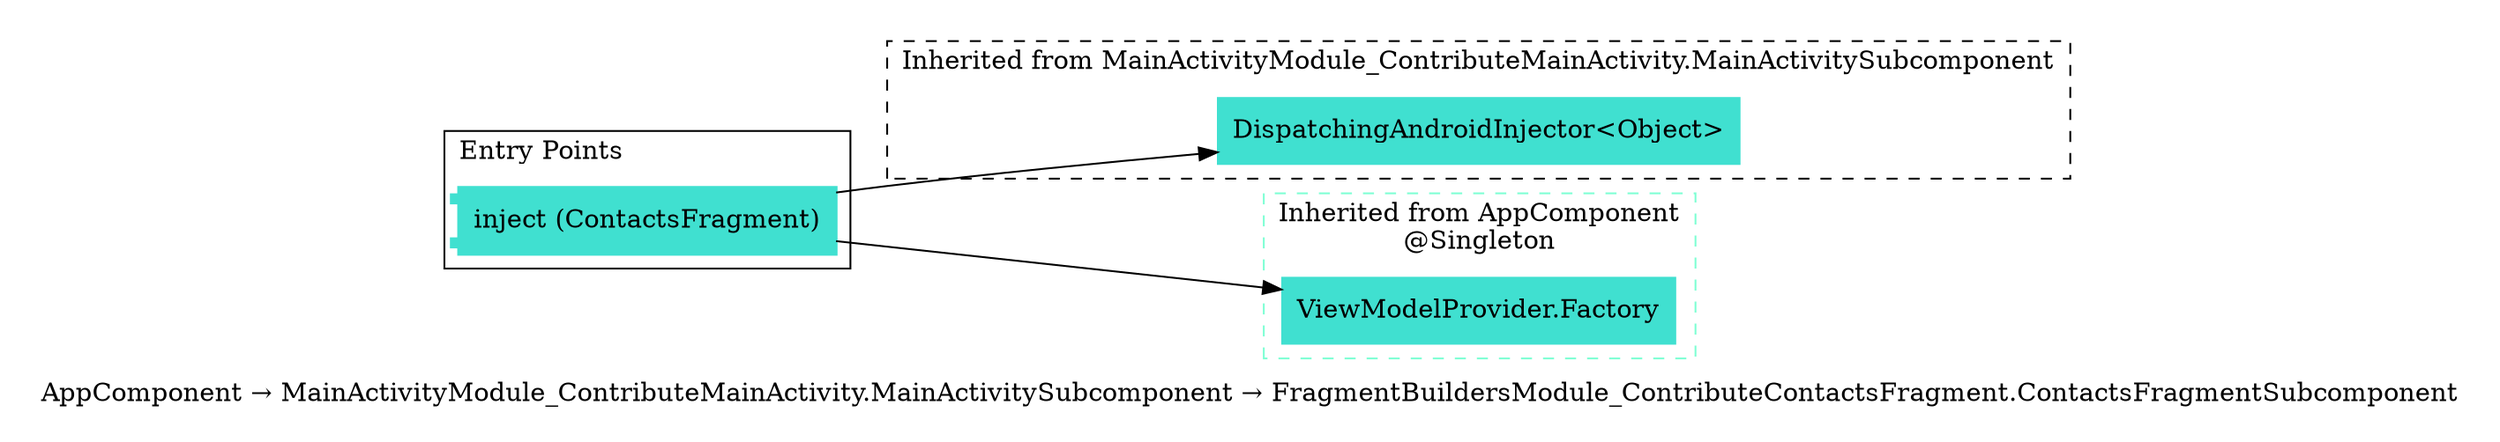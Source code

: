 digraph "com.test.app.di.AppComponent → com.test.app.di.MainActivityModule_ContributeMainActivity.MainActivitySubcomponent → com.test.app.di.FragmentBuildersModule_ContributeContactsFragment.ContactsFragmentSubcomponent" {
  graph [rankdir="LR", labeljust="l", label="AppComponent → MainActivityModule_ContributeMainActivity.MainActivitySubcomponent → FragmentBuildersModule_ContributeContactsFragment.ContactsFragmentSubcomponent", pad="0.2", compound="true"]
  node [shape="rectangle", style="filled", color="turquoise"]
  subgraph "cluster_Entry Points" {
    graph [labeljust="l", label="Entry Points"]
    node [shape="component", penwidth="2"]
    "4be0d834-4042-4e64-a070-51309adf8549" [label="inject (ContactsFragment)", color="turquoise", shape="component"]
  }
  subgraph "cluster_Dependency Graph" {
    graph [labeljust="l", label="Dependency Graph"]
  }
  subgraph "cluster_Subcomponents" {
    graph [labeljust="l", shape="folder", label="Subcomponents"]
  }
  subgraph "cluster_AppComponent → MainActivityModule_ContributeMainActivity.MainActivitySubcomponent" {
    graph [labeljust="c", label="Inherited from MainActivityModule_ContributeMainActivity.MainActivitySubcomponent", style="dashed", href="com.test.app.di.MainActivityModule_ContributeMainActivity.MainActivitySubcomponent.png"]
    "8cada436-e97a-4320-a1fd-0ed37654a785" [label="DispatchingAndroidInjector<Object>", color="turquoise"]
  }
  subgraph "cluster_AppComponent" {
    graph [labeljust="c", label="Inherited from AppComponent\n@Singleton", style="dashed", href="com.test.app.di.AppComponent.png", color="aquamarine"]
    "4d81976b-6b0d-4656-b6c6-8a92945482d0" [label="ViewModelProvider.Factory", color="turquoise"]
  }
  "4be0d834-4042-4e64-a070-51309adf8549" -> "8cada436-e97a-4320-a1fd-0ed37654a785"
  "4be0d834-4042-4e64-a070-51309adf8549" -> "4d81976b-6b0d-4656-b6c6-8a92945482d0"
}
